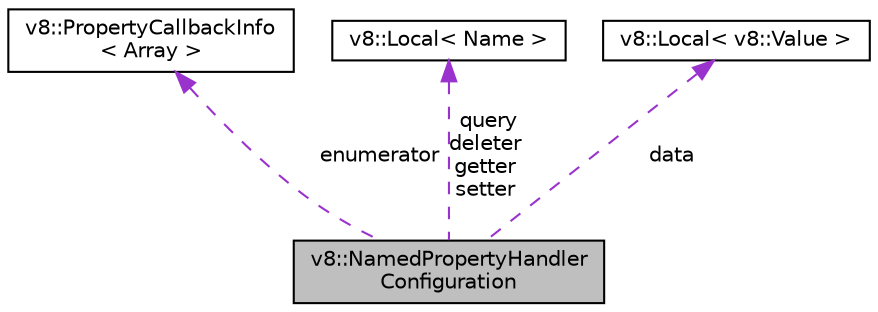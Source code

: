 digraph "v8::NamedPropertyHandlerConfiguration"
{
  edge [fontname="Helvetica",fontsize="10",labelfontname="Helvetica",labelfontsize="10"];
  node [fontname="Helvetica",fontsize="10",shape=record];
  Node1 [label="v8::NamedPropertyHandler\lConfiguration",height=0.2,width=0.4,color="black", fillcolor="grey75", style="filled", fontcolor="black"];
  Node2 -> Node1 [dir="back",color="darkorchid3",fontsize="10",style="dashed",label=" enumerator" ,fontname="Helvetica"];
  Node2 [label="v8::PropertyCallbackInfo\l\< Array \>",height=0.2,width=0.4,color="black", fillcolor="white", style="filled",URL="$classv8_1_1PropertyCallbackInfo.html"];
  Node3 -> Node1 [dir="back",color="darkorchid3",fontsize="10",style="dashed",label=" query\ndeleter\ngetter\nsetter" ,fontname="Helvetica"];
  Node3 [label="v8::Local\< Name \>",height=0.2,width=0.4,color="black", fillcolor="white", style="filled",URL="$classv8_1_1Local.html"];
  Node4 -> Node1 [dir="back",color="darkorchid3",fontsize="10",style="dashed",label=" data" ,fontname="Helvetica"];
  Node4 [label="v8::Local\< v8::Value \>",height=0.2,width=0.4,color="black", fillcolor="white", style="filled",URL="$classv8_1_1Local.html"];
}
